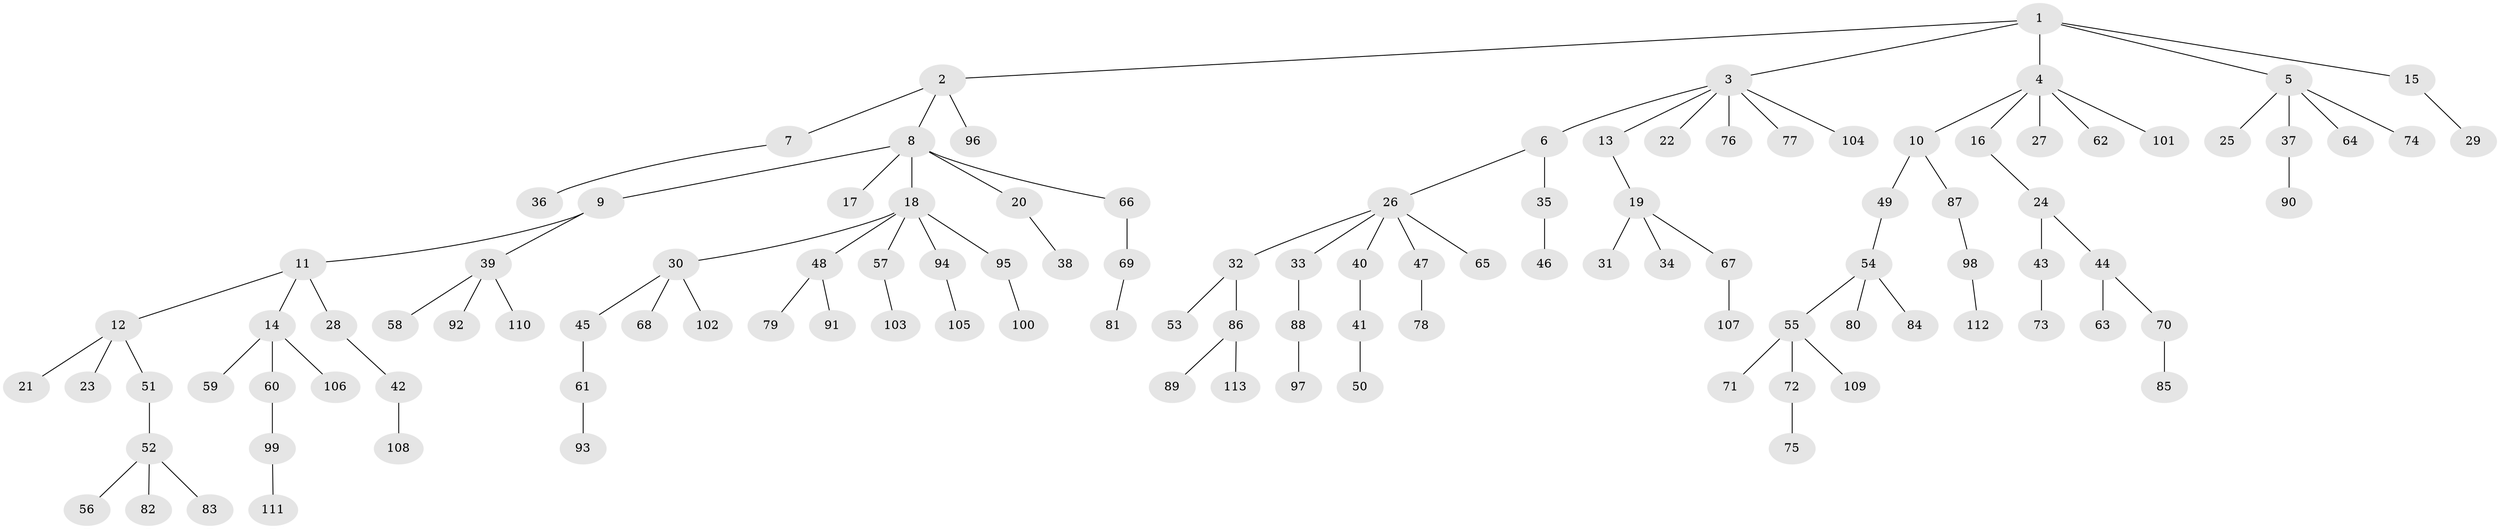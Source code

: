// Generated by graph-tools (version 1.1) at 2025/02/03/09/25 03:02:20]
// undirected, 113 vertices, 112 edges
graph export_dot {
graph [start="1"]
  node [color=gray90,style=filled];
  1;
  2;
  3;
  4;
  5;
  6;
  7;
  8;
  9;
  10;
  11;
  12;
  13;
  14;
  15;
  16;
  17;
  18;
  19;
  20;
  21;
  22;
  23;
  24;
  25;
  26;
  27;
  28;
  29;
  30;
  31;
  32;
  33;
  34;
  35;
  36;
  37;
  38;
  39;
  40;
  41;
  42;
  43;
  44;
  45;
  46;
  47;
  48;
  49;
  50;
  51;
  52;
  53;
  54;
  55;
  56;
  57;
  58;
  59;
  60;
  61;
  62;
  63;
  64;
  65;
  66;
  67;
  68;
  69;
  70;
  71;
  72;
  73;
  74;
  75;
  76;
  77;
  78;
  79;
  80;
  81;
  82;
  83;
  84;
  85;
  86;
  87;
  88;
  89;
  90;
  91;
  92;
  93;
  94;
  95;
  96;
  97;
  98;
  99;
  100;
  101;
  102;
  103;
  104;
  105;
  106;
  107;
  108;
  109;
  110;
  111;
  112;
  113;
  1 -- 2;
  1 -- 3;
  1 -- 4;
  1 -- 5;
  1 -- 15;
  2 -- 7;
  2 -- 8;
  2 -- 96;
  3 -- 6;
  3 -- 13;
  3 -- 22;
  3 -- 76;
  3 -- 77;
  3 -- 104;
  4 -- 10;
  4 -- 16;
  4 -- 27;
  4 -- 62;
  4 -- 101;
  5 -- 25;
  5 -- 37;
  5 -- 64;
  5 -- 74;
  6 -- 26;
  6 -- 35;
  7 -- 36;
  8 -- 9;
  8 -- 17;
  8 -- 18;
  8 -- 20;
  8 -- 66;
  9 -- 11;
  9 -- 39;
  10 -- 49;
  10 -- 87;
  11 -- 12;
  11 -- 14;
  11 -- 28;
  12 -- 21;
  12 -- 23;
  12 -- 51;
  13 -- 19;
  14 -- 59;
  14 -- 60;
  14 -- 106;
  15 -- 29;
  16 -- 24;
  18 -- 30;
  18 -- 48;
  18 -- 57;
  18 -- 94;
  18 -- 95;
  19 -- 31;
  19 -- 34;
  19 -- 67;
  20 -- 38;
  24 -- 43;
  24 -- 44;
  26 -- 32;
  26 -- 33;
  26 -- 40;
  26 -- 47;
  26 -- 65;
  28 -- 42;
  30 -- 45;
  30 -- 68;
  30 -- 102;
  32 -- 53;
  32 -- 86;
  33 -- 88;
  35 -- 46;
  37 -- 90;
  39 -- 58;
  39 -- 92;
  39 -- 110;
  40 -- 41;
  41 -- 50;
  42 -- 108;
  43 -- 73;
  44 -- 63;
  44 -- 70;
  45 -- 61;
  47 -- 78;
  48 -- 79;
  48 -- 91;
  49 -- 54;
  51 -- 52;
  52 -- 56;
  52 -- 82;
  52 -- 83;
  54 -- 55;
  54 -- 80;
  54 -- 84;
  55 -- 71;
  55 -- 72;
  55 -- 109;
  57 -- 103;
  60 -- 99;
  61 -- 93;
  66 -- 69;
  67 -- 107;
  69 -- 81;
  70 -- 85;
  72 -- 75;
  86 -- 89;
  86 -- 113;
  87 -- 98;
  88 -- 97;
  94 -- 105;
  95 -- 100;
  98 -- 112;
  99 -- 111;
}
